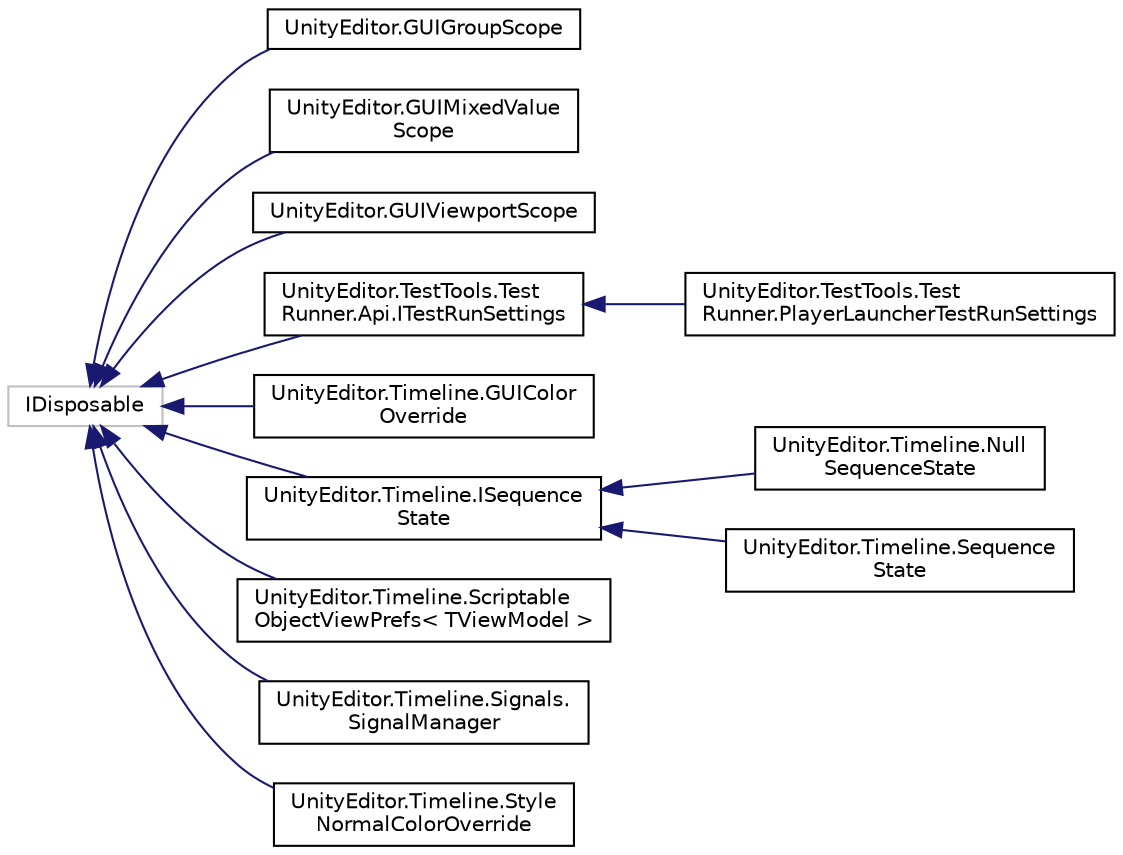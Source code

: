 digraph "Graphical Class Hierarchy"
{
 // LATEX_PDF_SIZE
  edge [fontname="Helvetica",fontsize="10",labelfontname="Helvetica",labelfontsize="10"];
  node [fontname="Helvetica",fontsize="10",shape=record];
  rankdir="LR";
  Node453 [label="IDisposable",height=0.2,width=0.4,color="grey75", fillcolor="white", style="filled",tooltip=" "];
  Node453 -> Node0 [dir="back",color="midnightblue",fontsize="10",style="solid",fontname="Helvetica"];
  Node0 [label="UnityEditor.GUIGroupScope",height=0.2,width=0.4,color="black", fillcolor="white", style="filled",URL="$struct_unity_editor_1_1_g_u_i_group_scope.html",tooltip=" "];
  Node453 -> Node455 [dir="back",color="midnightblue",fontsize="10",style="solid",fontname="Helvetica"];
  Node455 [label="UnityEditor.GUIMixedValue\lScope",height=0.2,width=0.4,color="black", fillcolor="white", style="filled",URL="$struct_unity_editor_1_1_g_u_i_mixed_value_scope.html",tooltip=" "];
  Node453 -> Node456 [dir="back",color="midnightblue",fontsize="10",style="solid",fontname="Helvetica"];
  Node456 [label="UnityEditor.GUIViewportScope",height=0.2,width=0.4,color="black", fillcolor="white", style="filled",URL="$struct_unity_editor_1_1_g_u_i_viewport_scope.html",tooltip=" "];
  Node453 -> Node457 [dir="back",color="midnightblue",fontsize="10",style="solid",fontname="Helvetica"];
  Node457 [label="UnityEditor.TestTools.Test\lRunner.Api.ITestRunSettings",height=0.2,width=0.4,color="black", fillcolor="white", style="filled",URL="$interface_unity_editor_1_1_test_tools_1_1_test_runner_1_1_api_1_1_i_test_run_settings.html",tooltip=" "];
  Node457 -> Node458 [dir="back",color="midnightblue",fontsize="10",style="solid",fontname="Helvetica"];
  Node458 [label="UnityEditor.TestTools.Test\lRunner.PlayerLauncherTestRunSettings",height=0.2,width=0.4,color="black", fillcolor="white", style="filled",URL="$class_unity_editor_1_1_test_tools_1_1_test_runner_1_1_player_launcher_test_run_settings.html",tooltip=" "];
  Node453 -> Node459 [dir="back",color="midnightblue",fontsize="10",style="solid",fontname="Helvetica"];
  Node459 [label="UnityEditor.Timeline.GUIColor\lOverride",height=0.2,width=0.4,color="black", fillcolor="white", style="filled",URL="$struct_unity_editor_1_1_timeline_1_1_g_u_i_color_override.html",tooltip=" "];
  Node453 -> Node460 [dir="back",color="midnightblue",fontsize="10",style="solid",fontname="Helvetica"];
  Node460 [label="UnityEditor.Timeline.ISequence\lState",height=0.2,width=0.4,color="black", fillcolor="white", style="filled",URL="$interface_unity_editor_1_1_timeline_1_1_i_sequence_state.html",tooltip=" "];
  Node460 -> Node461 [dir="back",color="midnightblue",fontsize="10",style="solid",fontname="Helvetica"];
  Node461 [label="UnityEditor.Timeline.Null\lSequenceState",height=0.2,width=0.4,color="black", fillcolor="white", style="filled",URL="$class_unity_editor_1_1_timeline_1_1_null_sequence_state.html",tooltip=" "];
  Node460 -> Node462 [dir="back",color="midnightblue",fontsize="10",style="solid",fontname="Helvetica"];
  Node462 [label="UnityEditor.Timeline.Sequence\lState",height=0.2,width=0.4,color="black", fillcolor="white", style="filled",URL="$class_unity_editor_1_1_timeline_1_1_sequence_state.html",tooltip=" "];
  Node453 -> Node463 [dir="back",color="midnightblue",fontsize="10",style="solid",fontname="Helvetica"];
  Node463 [label="UnityEditor.Timeline.Scriptable\lObjectViewPrefs\< TViewModel \>",height=0.2,width=0.4,color="black", fillcolor="white", style="filled",URL="$class_unity_editor_1_1_timeline_1_1_scriptable_object_view_prefs.html",tooltip=" "];
  Node453 -> Node464 [dir="back",color="midnightblue",fontsize="10",style="solid",fontname="Helvetica"];
  Node464 [label="UnityEditor.Timeline.Signals.\lSignalManager",height=0.2,width=0.4,color="black", fillcolor="white", style="filled",URL="$class_unity_editor_1_1_timeline_1_1_signals_1_1_signal_manager.html",tooltip=" "];
  Node453 -> Node465 [dir="back",color="midnightblue",fontsize="10",style="solid",fontname="Helvetica"];
  Node465 [label="UnityEditor.Timeline.Style\lNormalColorOverride",height=0.2,width=0.4,color="black", fillcolor="white", style="filled",URL="$struct_unity_editor_1_1_timeline_1_1_style_normal_color_override.html",tooltip=" "];
}
